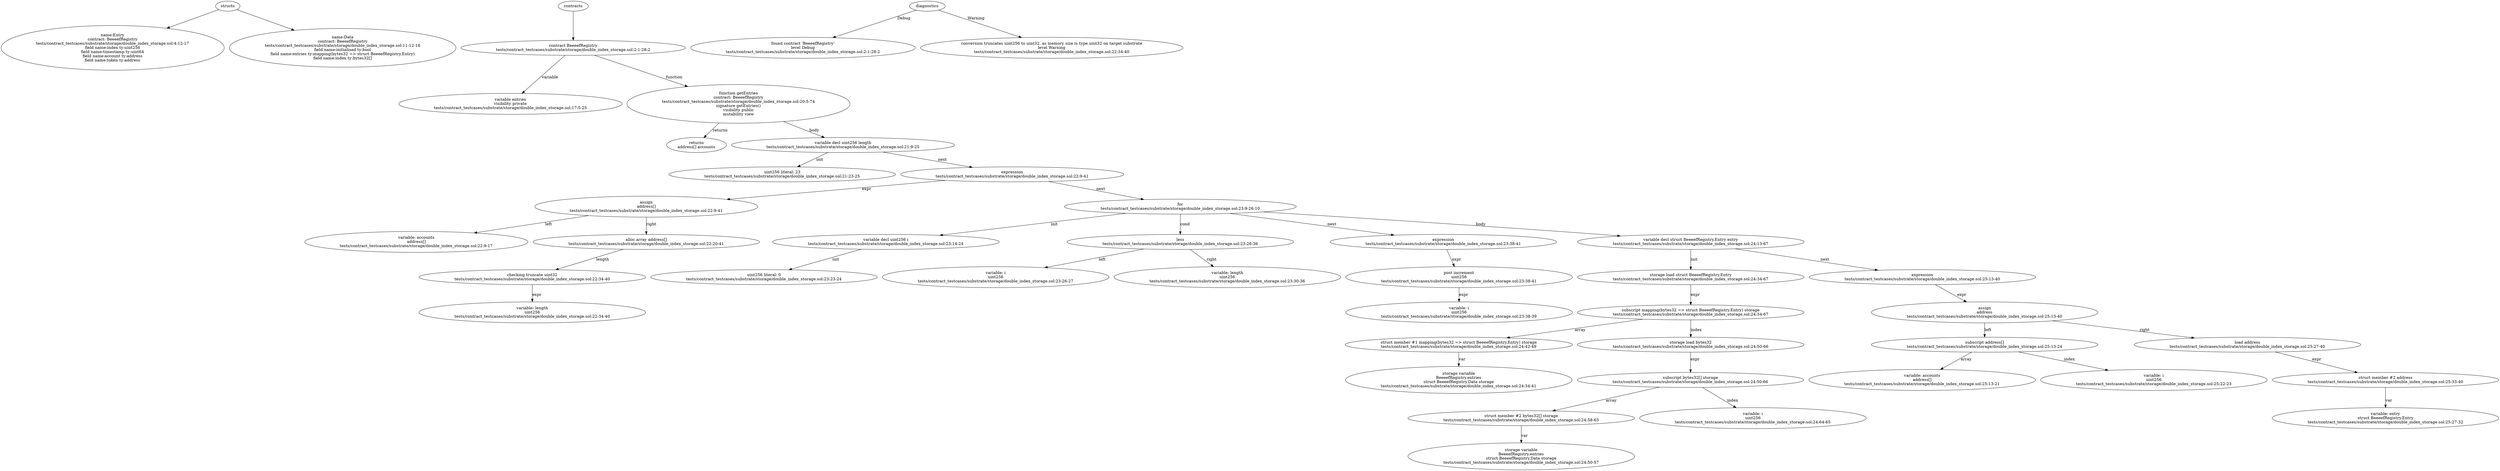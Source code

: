 strict digraph "tests/contract_testcases/substrate/storage/double_index_storage.sol" {
	Entry [label="name:Entry\ncontract: BeeeefRegistry\ntests/contract_testcases/substrate/storage/double_index_storage.sol:4:12-17\nfield name:index ty:uint256\nfield name:timestamp ty:uint64\nfield name:account ty:address\nfield name:token ty:address"]
	Data [label="name:Data\ncontract: BeeeefRegistry\ntests/contract_testcases/substrate/storage/double_index_storage.sol:11:12-16\nfield name:initialised ty:bool\nfield name:entries ty:mapping(bytes32 => struct BeeeefRegistry.Entry)\nfield name:index ty:bytes32[]"]
	contract [label="contract BeeeefRegistry\ntests/contract_testcases/substrate/storage/double_index_storage.sol:2:1-28:2"]
	var [label="variable entries\nvisibility private\ntests/contract_testcases/substrate/storage/double_index_storage.sol:17:5-25"]
	getEntries [label="function getEntries\ncontract: BeeeefRegistry\ntests/contract_testcases/substrate/storage/double_index_storage.sol:20:5-74\nsignature getEntries()\nvisibility public\nmutability view"]
	returns [label="returns\naddress[] accounts"]
	var_decl [label="variable decl uint256 length\ntests/contract_testcases/substrate/storage/double_index_storage.sol:21:9-25"]
	number_literal [label="uint256 literal: 23\ntests/contract_testcases/substrate/storage/double_index_storage.sol:21:23-25"]
	expr [label="expression\ntests/contract_testcases/substrate/storage/double_index_storage.sol:22:9-41"]
	assign [label="assign\naddress[]\ntests/contract_testcases/substrate/storage/double_index_storage.sol:22:9-41"]
	variable [label="variable: accounts\naddress[]\ntests/contract_testcases/substrate/storage/double_index_storage.sol:22:9-17"]
	alloc_array [label="alloc array address[]\ntests/contract_testcases/substrate/storage/double_index_storage.sol:22:20-41"]
	trunc [label="checking truncate uint32\ntests/contract_testcases/substrate/storage/double_index_storage.sol:22:34-40"]
	variable_15 [label="variable: length\nuint256\ntests/contract_testcases/substrate/storage/double_index_storage.sol:22:34-40"]
	for [label="for\ntests/contract_testcases/substrate/storage/double_index_storage.sol:23:9-26:10"]
	var_decl_17 [label="variable decl uint256 i\ntests/contract_testcases/substrate/storage/double_index_storage.sol:23:14-24"]
	number_literal_18 [label="uint256 literal: 0\ntests/contract_testcases/substrate/storage/double_index_storage.sol:23:23-24"]
	less [label="less\ntests/contract_testcases/substrate/storage/double_index_storage.sol:23:26-36"]
	variable_20 [label="variable: i\nuint256\ntests/contract_testcases/substrate/storage/double_index_storage.sol:23:26-27"]
	variable_21 [label="variable: length\nuint256\ntests/contract_testcases/substrate/storage/double_index_storage.sol:23:30-36"]
	expr_22 [label="expression\ntests/contract_testcases/substrate/storage/double_index_storage.sol:23:38-41"]
	post_increment [label="post increment\nuint256\ntests/contract_testcases/substrate/storage/double_index_storage.sol:23:38-41"]
	variable_24 [label="variable: i\nuint256\ntests/contract_testcases/substrate/storage/double_index_storage.sol:23:38-39"]
	var_decl_25 [label="variable decl struct BeeeefRegistry.Entry entry\ntests/contract_testcases/substrate/storage/double_index_storage.sol:24:13-67"]
	storage_load [label="storage load struct BeeeefRegistry.Entry\ntests/contract_testcases/substrate/storage/double_index_storage.sol:24:34-67"]
	subscript [label="subscript mapping(bytes32 => struct BeeeefRegistry.Entry) storage\ntests/contract_testcases/substrate/storage/double_index_storage.sol:24:34-67"]
	structmember [label="struct member #1 mapping(bytes32 => struct BeeeefRegistry.Entry) storage\ntests/contract_testcases/substrate/storage/double_index_storage.sol:24:42-49"]
	storage_var [label="storage variable\nBeeeefRegistry.entries\nstruct BeeeefRegistry.Data storage\ntests/contract_testcases/substrate/storage/double_index_storage.sol:24:34-41"]
	storage_load_30 [label="storage load bytes32\ntests/contract_testcases/substrate/storage/double_index_storage.sol:24:50-66"]
	subscript_31 [label="subscript bytes32[] storage\ntests/contract_testcases/substrate/storage/double_index_storage.sol:24:50-66"]
	structmember_32 [label="struct member #2 bytes32[] storage\ntests/contract_testcases/substrate/storage/double_index_storage.sol:24:58-63"]
	storage_var_33 [label="storage variable\nBeeeefRegistry.entries\nstruct BeeeefRegistry.Data storage\ntests/contract_testcases/substrate/storage/double_index_storage.sol:24:50-57"]
	variable_34 [label="variable: i\nuint256\ntests/contract_testcases/substrate/storage/double_index_storage.sol:24:64-65"]
	expr_35 [label="expression\ntests/contract_testcases/substrate/storage/double_index_storage.sol:25:13-40"]
	assign_36 [label="assign\naddress\ntests/contract_testcases/substrate/storage/double_index_storage.sol:25:13-40"]
	subscript_37 [label="subscript address[]\ntests/contract_testcases/substrate/storage/double_index_storage.sol:25:13-24"]
	variable_38 [label="variable: accounts\naddress[]\ntests/contract_testcases/substrate/storage/double_index_storage.sol:25:13-21"]
	variable_39 [label="variable: i\nuint256\ntests/contract_testcases/substrate/storage/double_index_storage.sol:25:22-23"]
	load [label="load address\ntests/contract_testcases/substrate/storage/double_index_storage.sol:25:27-40"]
	structmember_41 [label="struct member #2 address\ntests/contract_testcases/substrate/storage/double_index_storage.sol:25:33-40"]
	variable_42 [label="variable: entry\nstruct BeeeefRegistry.Entry\ntests/contract_testcases/substrate/storage/double_index_storage.sol:25:27-32"]
	diagnostic [label="found contract 'BeeeefRegistry'\nlevel Debug\ntests/contract_testcases/substrate/storage/double_index_storage.sol:2:1-28:2"]
	diagnostic_45 [label="conversion truncates uint256 to uint32, as memory size is type uint32 on target substrate\nlevel Warning\ntests/contract_testcases/substrate/storage/double_index_storage.sol:22:34-40"]
	structs -> Entry
	structs -> Data
	contracts -> contract
	contract -> var [label="variable"]
	contract -> getEntries [label="function"]
	getEntries -> returns [label="returns"]
	getEntries -> var_decl [label="body"]
	var_decl -> number_literal [label="init"]
	var_decl -> expr [label="next"]
	expr -> assign [label="expr"]
	assign -> variable [label="left"]
	assign -> alloc_array [label="right"]
	alloc_array -> trunc [label="length"]
	trunc -> variable_15 [label="expr"]
	expr -> for [label="next"]
	for -> var_decl_17 [label="init"]
	var_decl_17 -> number_literal_18 [label="init"]
	for -> less [label="cond"]
	less -> variable_20 [label="left"]
	less -> variable_21 [label="right"]
	for -> expr_22 [label="next"]
	expr_22 -> post_increment [label="expr"]
	post_increment -> variable_24 [label="expr"]
	for -> var_decl_25 [label="body"]
	var_decl_25 -> storage_load [label="init"]
	storage_load -> subscript [label="expr"]
	subscript -> structmember [label="array"]
	structmember -> storage_var [label="var"]
	subscript -> storage_load_30 [label="index"]
	storage_load_30 -> subscript_31 [label="expr"]
	subscript_31 -> structmember_32 [label="array"]
	structmember_32 -> storage_var_33 [label="var"]
	subscript_31 -> variable_34 [label="index"]
	var_decl_25 -> expr_35 [label="next"]
	expr_35 -> assign_36 [label="expr"]
	assign_36 -> subscript_37 [label="left"]
	subscript_37 -> variable_38 [label="array"]
	subscript_37 -> variable_39 [label="index"]
	assign_36 -> load [label="right"]
	load -> structmember_41 [label="expr"]
	structmember_41 -> variable_42 [label="var"]
	diagnostics -> diagnostic [label="Debug"]
	diagnostics -> diagnostic_45 [label="Warning"]
}
